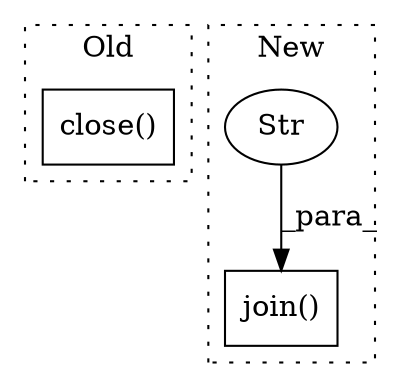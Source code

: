 digraph G {
subgraph cluster0 {
1 [label="close()" a="75" s="4755,4766" l="9,1" shape="box"];
label = "Old";
style="dotted";
}
subgraph cluster1 {
2 [label="join()" a="75" s="4770,4792" l="12,1" shape="box"];
3 [label="Str" a="66" s="4782" l="10" shape="ellipse"];
label = "New";
style="dotted";
}
3 -> 2 [label="_para_"];
}
